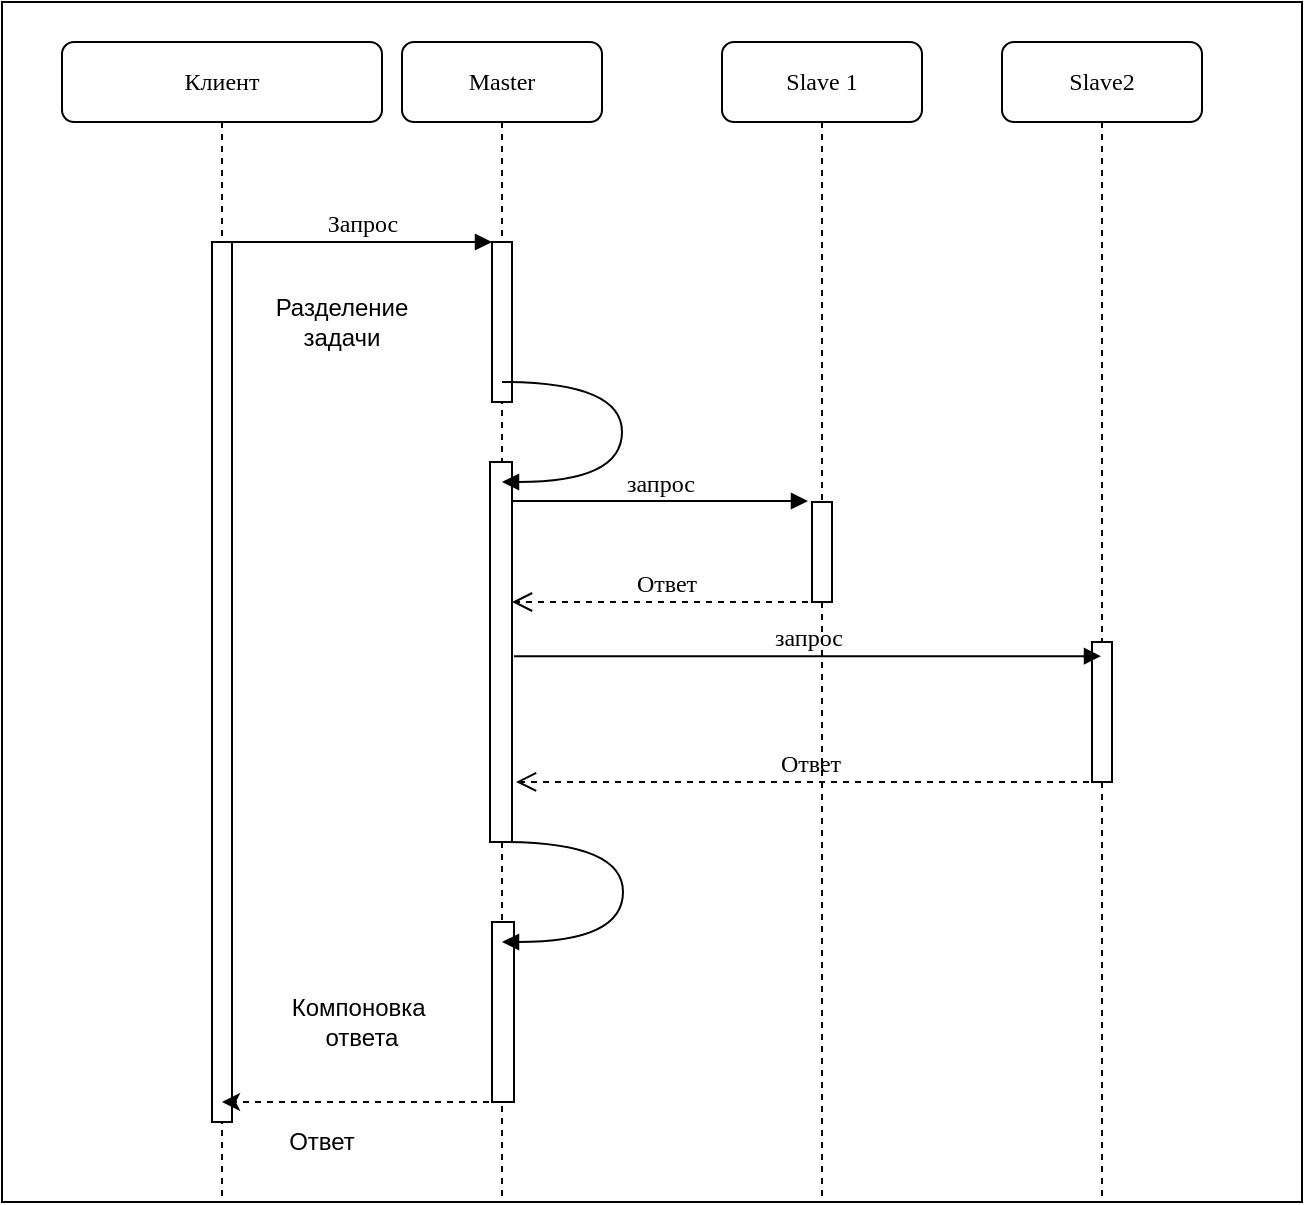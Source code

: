 <mxfile version="13.9.9" type="device"><diagram name="Page-1" id="13e1069c-82ec-6db2-03f1-153e76fe0fe0"><mxGraphModel dx="1086" dy="806" grid="1" gridSize="10" guides="1" tooltips="1" connect="1" arrows="1" fold="1" page="1" pageScale="1" pageWidth="1100" pageHeight="850" background="#ffffff" math="0" shadow="0"><root><mxCell id="0"/><mxCell id="1" parent="0"/><mxCell id="GvpYSV9RBCwcObEeZ2Uu-9" value="" style="rounded=0;whiteSpace=wrap;html=1;" vertex="1" parent="1"><mxGeometry x="40" y="60" width="650" height="600" as="geometry"/></mxCell><mxCell id="7baba1c4bc27f4b0-2" value="Master" style="shape=umlLifeline;perimeter=lifelinePerimeter;whiteSpace=wrap;html=1;container=1;collapsible=0;recursiveResize=0;outlineConnect=0;rounded=1;shadow=0;comic=0;labelBackgroundColor=none;strokeWidth=1;fontFamily=Verdana;fontSize=12;align=center;" parent="1" vertex="1"><mxGeometry x="240" y="80" width="100" height="580" as="geometry"/></mxCell><mxCell id="7baba1c4bc27f4b0-10" value="" style="html=1;points=[];perimeter=orthogonalPerimeter;rounded=0;shadow=0;comic=0;labelBackgroundColor=none;strokeWidth=1;fontFamily=Verdana;fontSize=12;align=center;" parent="7baba1c4bc27f4b0-2" vertex="1"><mxGeometry x="45" y="100" width="10" height="80" as="geometry"/></mxCell><mxCell id="GvpYSV9RBCwcObEeZ2Uu-3" value="" style="html=1;points=[];perimeter=orthogonalPerimeter;rounded=0;shadow=0;comic=0;labelBackgroundColor=none;strokeWidth=1;fontFamily=Verdana;fontSize=12;align=center;" vertex="1" parent="7baba1c4bc27f4b0-2"><mxGeometry x="44" y="210" width="11" height="190" as="geometry"/></mxCell><mxCell id="GvpYSV9RBCwcObEeZ2Uu-4" value="" style="html=1;points=[];perimeter=orthogonalPerimeter;rounded=0;shadow=0;comic=0;labelBackgroundColor=none;strokeWidth=1;fontFamily=Verdana;fontSize=12;align=center;" vertex="1" parent="7baba1c4bc27f4b0-2"><mxGeometry x="45" y="440" width="11" height="90" as="geometry"/></mxCell><mxCell id="7baba1c4bc27f4b0-3" value="Slave 1" style="shape=umlLifeline;perimeter=lifelinePerimeter;whiteSpace=wrap;html=1;container=1;collapsible=0;recursiveResize=0;outlineConnect=0;rounded=1;shadow=0;comic=0;labelBackgroundColor=none;strokeWidth=1;fontFamily=Verdana;fontSize=12;align=center;" parent="1" vertex="1"><mxGeometry x="400" y="80" width="100" height="580" as="geometry"/></mxCell><mxCell id="7baba1c4bc27f4b0-13" value="" style="html=1;points=[];perimeter=orthogonalPerimeter;rounded=0;shadow=0;comic=0;labelBackgroundColor=none;strokeWidth=1;fontFamily=Verdana;fontSize=12;align=center;" parent="7baba1c4bc27f4b0-3" vertex="1"><mxGeometry x="45" y="230" width="10" height="50" as="geometry"/></mxCell><mxCell id="7baba1c4bc27f4b0-4" value="Slave2" style="shape=umlLifeline;perimeter=lifelinePerimeter;whiteSpace=wrap;html=1;container=1;collapsible=0;recursiveResize=0;outlineConnect=0;rounded=1;shadow=0;comic=0;labelBackgroundColor=none;strokeWidth=1;fontFamily=Verdana;fontSize=12;align=center;" parent="1" vertex="1"><mxGeometry x="540" y="80" width="100" height="580" as="geometry"/></mxCell><mxCell id="7baba1c4bc27f4b0-22" value="" style="html=1;points=[];perimeter=orthogonalPerimeter;rounded=0;shadow=0;comic=0;labelBackgroundColor=none;strokeWidth=1;fontFamily=Verdana;fontSize=12;align=center;" parent="7baba1c4bc27f4b0-4" vertex="1"><mxGeometry x="45" y="300" width="10" height="70" as="geometry"/></mxCell><mxCell id="7baba1c4bc27f4b0-8" value="Клиент" style="shape=umlLifeline;perimeter=lifelinePerimeter;whiteSpace=wrap;html=1;container=1;collapsible=0;recursiveResize=0;outlineConnect=0;rounded=1;shadow=0;comic=0;labelBackgroundColor=none;strokeWidth=1;fontFamily=Verdana;fontSize=12;align=center;" parent="1" vertex="1"><mxGeometry x="70" y="80" width="160" height="580" as="geometry"/></mxCell><mxCell id="7baba1c4bc27f4b0-9" value="" style="html=1;points=[];perimeter=orthogonalPerimeter;rounded=0;shadow=0;comic=0;labelBackgroundColor=none;strokeWidth=1;fontFamily=Verdana;fontSize=12;align=center;" parent="7baba1c4bc27f4b0-8" vertex="1"><mxGeometry x="75" y="100" width="10" height="440" as="geometry"/></mxCell><mxCell id="GvpYSV9RBCwcObEeZ2Uu-2" value="Ответ" style="text;html=1;strokeColor=none;fillColor=none;align=center;verticalAlign=middle;whiteSpace=wrap;rounded=0;" vertex="1" parent="7baba1c4bc27f4b0-8"><mxGeometry x="110" y="540" width="40" height="20" as="geometry"/></mxCell><mxCell id="GvpYSV9RBCwcObEeZ2Uu-6" value="Разделение&lt;br&gt;задачи" style="text;html=1;strokeColor=none;fillColor=none;align=center;verticalAlign=middle;whiteSpace=wrap;rounded=0;" vertex="1" parent="7baba1c4bc27f4b0-8"><mxGeometry x="120" y="130" width="40" height="20" as="geometry"/></mxCell><mxCell id="GvpYSV9RBCwcObEeZ2Uu-7" value="Компоновка&amp;nbsp;&lt;br&gt;ответа" style="text;html=1;strokeColor=none;fillColor=none;align=center;verticalAlign=middle;whiteSpace=wrap;rounded=0;" vertex="1" parent="7baba1c4bc27f4b0-8"><mxGeometry x="130" y="480" width="40" height="20" as="geometry"/></mxCell><mxCell id="7baba1c4bc27f4b0-20" value="запрос" style="html=1;verticalAlign=bottom;endArrow=block;entryX=-0.2;entryY=-0.014;labelBackgroundColor=none;fontFamily=Verdana;fontSize=12;edgeStyle=elbowEdgeStyle;elbow=vertical;entryDx=0;entryDy=0;entryPerimeter=0;" parent="1" source="GvpYSV9RBCwcObEeZ2Uu-3" target="7baba1c4bc27f4b0-13" edge="1"><mxGeometry relative="1" as="geometry"><mxPoint x="595" y="230" as="sourcePoint"/></mxGeometry></mxCell><mxCell id="7baba1c4bc27f4b0-21" value="Ответ" style="html=1;verticalAlign=bottom;endArrow=open;dashed=1;endSize=8;labelBackgroundColor=none;fontFamily=Verdana;fontSize=12;edgeStyle=elbowEdgeStyle;elbow=vertical;exitX=0.4;exitY=1;exitDx=0;exitDy=0;exitPerimeter=0;" parent="1" source="7baba1c4bc27f4b0-13" target="GvpYSV9RBCwcObEeZ2Uu-3" edge="1"><mxGeometry relative="1" as="geometry"><mxPoint x="595" y="260" as="targetPoint"/><Array as="points"><mxPoint x="360" y="360"/><mxPoint x="400" y="380"/><mxPoint x="700" y="260"/></Array></mxGeometry></mxCell><mxCell id="7baba1c4bc27f4b0-26" value="запрос" style="html=1;verticalAlign=bottom;endArrow=block;labelBackgroundColor=none;fontFamily=Verdana;fontSize=12;exitX=1.091;exitY=0.511;exitDx=0;exitDy=0;exitPerimeter=0;" parent="1" source="GvpYSV9RBCwcObEeZ2Uu-3" target="7baba1c4bc27f4b0-4" edge="1"><mxGeometry relative="1" as="geometry"><mxPoint x="930" y="340" as="sourcePoint"/></mxGeometry></mxCell><mxCell id="7baba1c4bc27f4b0-27" value="Ответ" style="html=1;verticalAlign=bottom;endArrow=open;dashed=1;endSize=8;labelBackgroundColor=none;fontFamily=Verdana;fontSize=12;entryX=1.182;entryY=0.842;entryDx=0;entryDy=0;entryPerimeter=0;" parent="1" source="7baba1c4bc27f4b0-4" target="GvpYSV9RBCwcObEeZ2Uu-3" edge="1"><mxGeometry relative="1" as="geometry"><mxPoint x="930" y="416" as="targetPoint"/></mxGeometry></mxCell><mxCell id="7baba1c4bc27f4b0-11" value="Запрос" style="html=1;verticalAlign=bottom;endArrow=block;entryX=0;entryY=0;labelBackgroundColor=none;fontFamily=Verdana;fontSize=12;edgeStyle=elbowEdgeStyle;elbow=vertical;" parent="1" source="7baba1c4bc27f4b0-9" target="7baba1c4bc27f4b0-10" edge="1"><mxGeometry relative="1" as="geometry"><mxPoint x="220" y="190" as="sourcePoint"/></mxGeometry></mxCell><mxCell id="7baba1c4bc27f4b0-35" value="" style="html=1;verticalAlign=bottom;endArrow=block;labelBackgroundColor=none;fontFamily=Verdana;fontSize=12;elbow=vertical;edgeStyle=orthogonalEdgeStyle;curved=1;" parent="1" source="7baba1c4bc27f4b0-2" target="7baba1c4bc27f4b0-2" edge="1"><mxGeometry relative="1" as="geometry"><mxPoint x="360" y="210" as="sourcePoint"/><mxPoint x="595" y="230" as="targetPoint"/><Array as="points"><mxPoint x="350" y="250"/><mxPoint x="350" y="300"/></Array></mxGeometry></mxCell><mxCell id="GvpYSV9RBCwcObEeZ2Uu-1" value="" style="endArrow=classic;html=1;dashed=1;" edge="1" parent="1" source="7baba1c4bc27f4b0-2" target="7baba1c4bc27f4b0-8"><mxGeometry width="50" height="50" relative="1" as="geometry"><mxPoint x="520" y="440" as="sourcePoint"/><mxPoint x="170" y="610" as="targetPoint"/><Array as="points"><mxPoint x="260" y="610"/></Array></mxGeometry></mxCell><mxCell id="GvpYSV9RBCwcObEeZ2Uu-5" value="" style="html=1;verticalAlign=bottom;endArrow=block;labelBackgroundColor=none;fontFamily=Verdana;fontSize=12;elbow=vertical;edgeStyle=orthogonalEdgeStyle;curved=1;" edge="1" parent="1"><mxGeometry relative="1" as="geometry"><mxPoint x="290" y="480" as="sourcePoint"/><mxPoint x="290" y="530" as="targetPoint"/><Array as="points"><mxPoint x="350.5" y="480"/><mxPoint x="350.5" y="530"/></Array></mxGeometry></mxCell></root></mxGraphModel></diagram></mxfile>